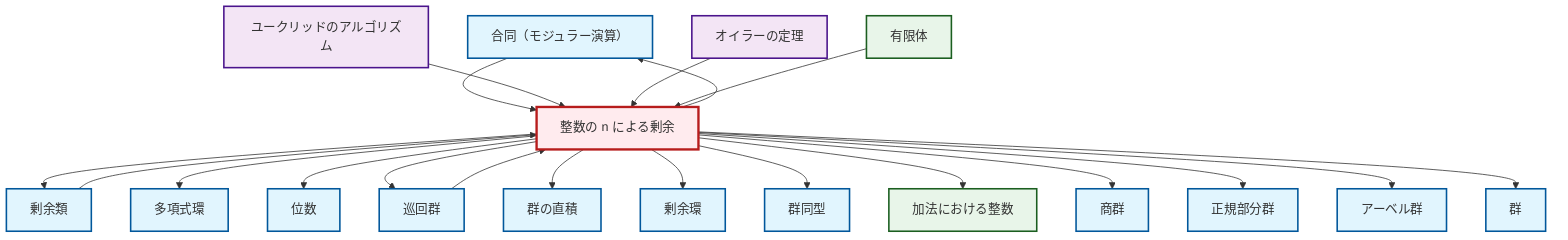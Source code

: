 graph TD
    classDef definition fill:#e1f5fe,stroke:#01579b,stroke-width:2px
    classDef theorem fill:#f3e5f5,stroke:#4a148c,stroke-width:2px
    classDef axiom fill:#fff3e0,stroke:#e65100,stroke-width:2px
    classDef example fill:#e8f5e9,stroke:#1b5e20,stroke-width:2px
    classDef current fill:#ffebee,stroke:#b71c1c,stroke-width:3px
    def-order["位数"]:::definition
    def-congruence["合同（モジュラー演算）"]:::definition
    thm-euler["オイラーの定理"]:::theorem
    ex-quotient-integers-mod-n["整数の n による剰余"]:::example
    def-abelian-group["アーベル群"]:::definition
    def-isomorphism["群同型"]:::definition
    def-normal-subgroup["正規部分群"]:::definition
    def-group["群"]:::definition
    def-cyclic-group["巡回群"]:::definition
    def-polynomial-ring["多項式環"]:::definition
    def-quotient-group["商群"]:::definition
    def-direct-product["群の直積"]:::definition
    ex-integers-addition["加法における整数"]:::example
    def-quotient-ring["剰余環"]:::definition
    def-coset["剰余類"]:::definition
    ex-finite-field["有限体"]:::example
    thm-euclidean-algorithm["ユークリッドのアルゴリズム"]:::theorem
    ex-quotient-integers-mod-n --> def-coset
    def-congruence --> ex-quotient-integers-mod-n
    ex-quotient-integers-mod-n --> def-polynomial-ring
    thm-euclidean-algorithm --> ex-quotient-integers-mod-n
    thm-euler --> ex-quotient-integers-mod-n
    def-cyclic-group --> ex-quotient-integers-mod-n
    ex-quotient-integers-mod-n --> def-order
    ex-quotient-integers-mod-n --> def-congruence
    ex-quotient-integers-mod-n --> def-cyclic-group
    ex-quotient-integers-mod-n --> def-direct-product
    ex-quotient-integers-mod-n --> def-quotient-ring
    ex-quotient-integers-mod-n --> def-isomorphism
    ex-quotient-integers-mod-n --> ex-integers-addition
    ex-quotient-integers-mod-n --> def-quotient-group
    ex-quotient-integers-mod-n --> def-normal-subgroup
    ex-finite-field --> ex-quotient-integers-mod-n
    ex-quotient-integers-mod-n --> def-abelian-group
    ex-quotient-integers-mod-n --> def-group
    def-coset --> ex-quotient-integers-mod-n
    class ex-quotient-integers-mod-n current